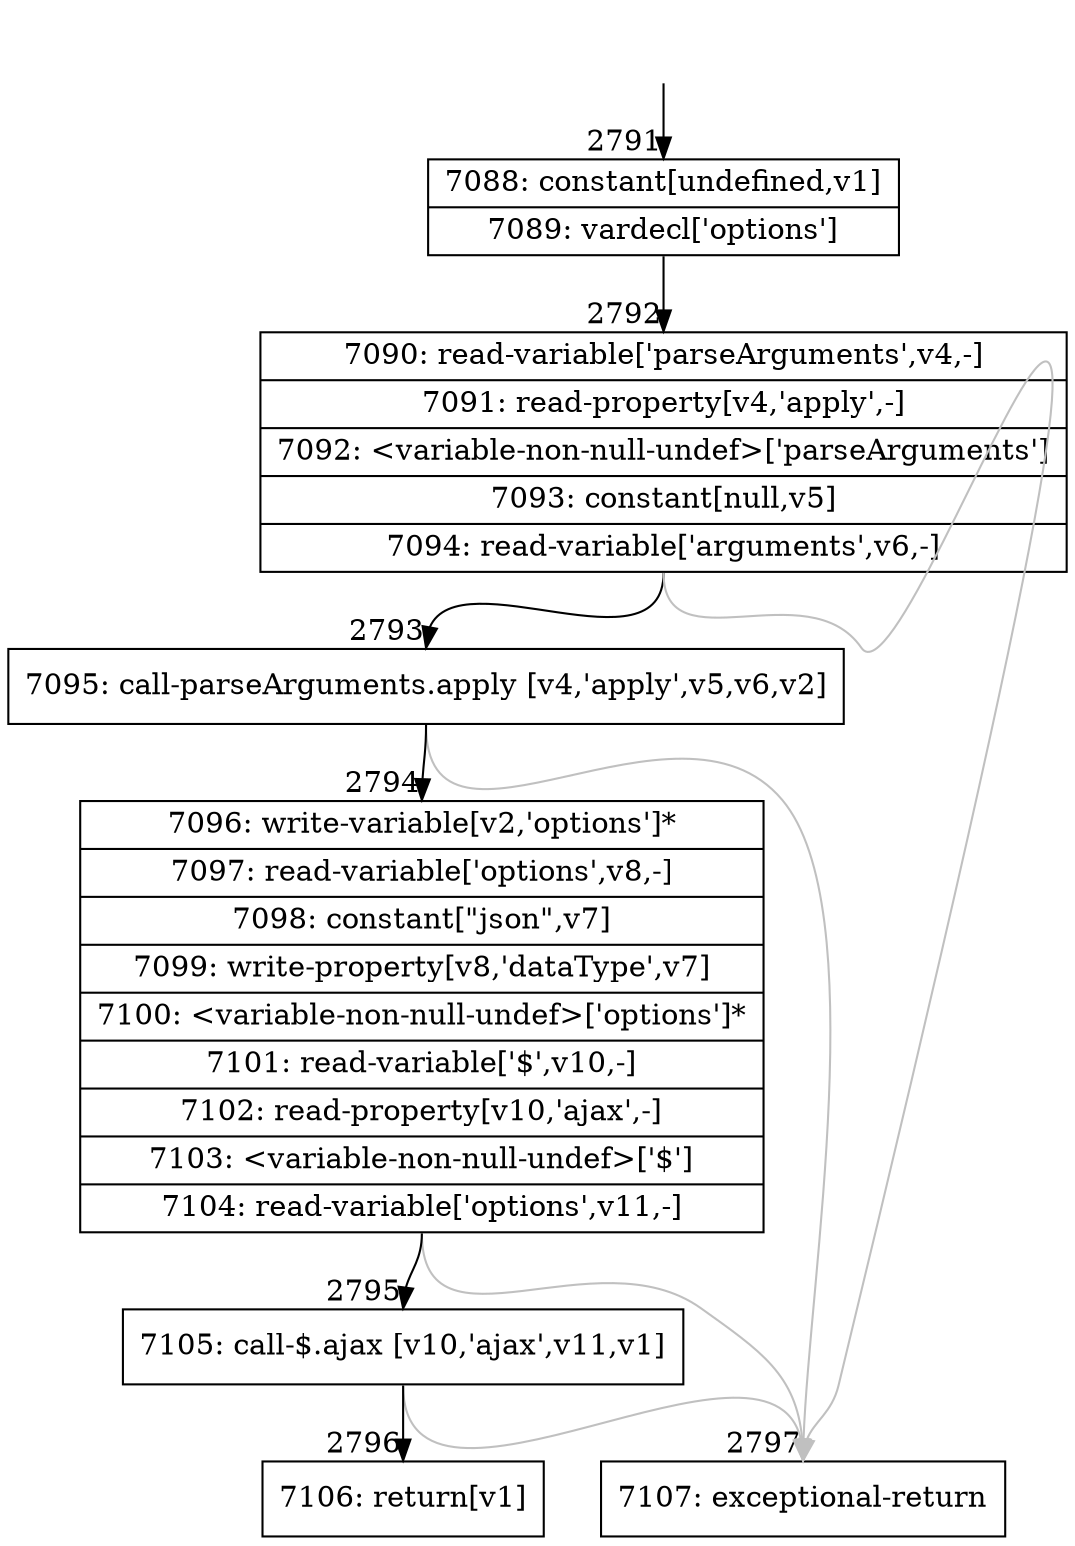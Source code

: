 digraph {
rankdir="TD"
BB_entry237[shape=none,label=""];
BB_entry237 -> BB2791 [tailport=s, headport=n, headlabel="    2791"]
BB2791 [shape=record label="{7088: constant[undefined,v1]|7089: vardecl['options']}" ] 
BB2791 -> BB2792 [tailport=s, headport=n, headlabel="      2792"]
BB2792 [shape=record label="{7090: read-variable['parseArguments',v4,-]|7091: read-property[v4,'apply',-]|7092: \<variable-non-null-undef\>['parseArguments']|7093: constant[null,v5]|7094: read-variable['arguments',v6,-]}" ] 
BB2792 -> BB2793 [tailport=s, headport=n, headlabel="      2793"]
BB2792 -> BB2797 [tailport=s, headport=n, color=gray, headlabel="      2797"]
BB2793 [shape=record label="{7095: call-parseArguments.apply [v4,'apply',v5,v6,v2]}" ] 
BB2793 -> BB2794 [tailport=s, headport=n, headlabel="      2794"]
BB2793 -> BB2797 [tailport=s, headport=n, color=gray]
BB2794 [shape=record label="{7096: write-variable[v2,'options']*|7097: read-variable['options',v8,-]|7098: constant[\"json\",v7]|7099: write-property[v8,'dataType',v7]|7100: \<variable-non-null-undef\>['options']*|7101: read-variable['$',v10,-]|7102: read-property[v10,'ajax',-]|7103: \<variable-non-null-undef\>['$']|7104: read-variable['options',v11,-]}" ] 
BB2794 -> BB2795 [tailport=s, headport=n, headlabel="      2795"]
BB2794 -> BB2797 [tailport=s, headport=n, color=gray]
BB2795 [shape=record label="{7105: call-$.ajax [v10,'ajax',v11,v1]}" ] 
BB2795 -> BB2796 [tailport=s, headport=n, headlabel="      2796"]
BB2795 -> BB2797 [tailport=s, headport=n, color=gray]
BB2796 [shape=record label="{7106: return[v1]}" ] 
BB2797 [shape=record label="{7107: exceptional-return}" ] 
//#$~ 1469
}

